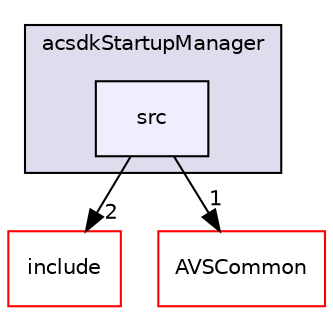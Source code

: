 digraph "/workplace/avs-device-sdk/shared/acsdkStartupManager/src" {
  compound=true
  node [ fontsize="10", fontname="Helvetica"];
  edge [ labelfontsize="10", labelfontname="Helvetica"];
  subgraph clusterdir_0217ca97e8ff44b6aeb3867083553018 {
    graph [ bgcolor="#ddddee", pencolor="black", label="acsdkStartupManager" fontname="Helvetica", fontsize="10", URL="dir_0217ca97e8ff44b6aeb3867083553018.html"]
  dir_b6e5442a3ec03d0680129d211350001c [shape=box, label="src", style="filled", fillcolor="#eeeeff", pencolor="black", URL="dir_b6e5442a3ec03d0680129d211350001c.html"];
  }
  dir_5c4cba069bac1253ddfeaa5be2586c75 [shape=box label="include" fillcolor="white" style="filled" color="red" URL="dir_5c4cba069bac1253ddfeaa5be2586c75.html"];
  dir_13e65effb2bde530b17b3d5eefcd0266 [shape=box label="AVSCommon" fillcolor="white" style="filled" color="red" URL="dir_13e65effb2bde530b17b3d5eefcd0266.html"];
  dir_b6e5442a3ec03d0680129d211350001c->dir_5c4cba069bac1253ddfeaa5be2586c75 [headlabel="2", labeldistance=1.5 headhref="dir_000629_000627.html"];
  dir_b6e5442a3ec03d0680129d211350001c->dir_13e65effb2bde530b17b3d5eefcd0266 [headlabel="1", labeldistance=1.5 headhref="dir_000629_000017.html"];
}
